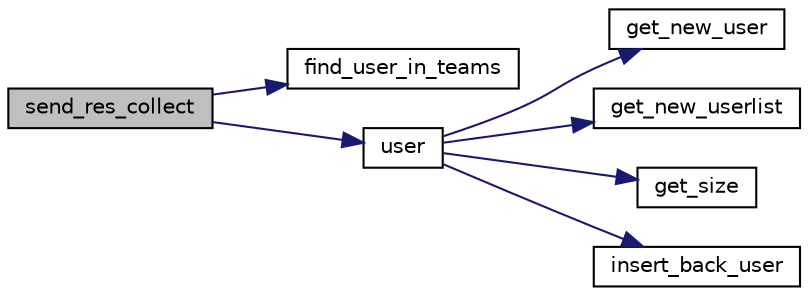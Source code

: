 digraph "send_res_collect"
{
  edge [fontname="Helvetica",fontsize="10",labelfontname="Helvetica",labelfontsize="10"];
  node [fontname="Helvetica",fontsize="10",shape=record];
  rankdir="LR";
  Node6 [label="send_res_collect",height=0.2,width=0.4,color="black", fillcolor="grey75", style="filled", fontcolor="black"];
  Node6 -> Node7 [color="midnightblue",fontsize="10",style="solid",fontname="Helvetica"];
  Node7 [label="find_user_in_teams",height=0.2,width=0.4,color="black", fillcolor="white", style="filled",URL="$find__list_8c.html#acd187da9c982bdcd9e7b547c9fe44d0e"];
  Node6 -> Node8 [color="midnightblue",fontsize="10",style="solid",fontname="Helvetica"];
  Node8 [label="user",height=0.2,width=0.4,color="black", fillcolor="white", style="filled",URL="$rfc__cmds0_8c.html#a1c883dcd73a625782b2a8fe752af3430"];
  Node8 -> Node9 [color="midnightblue",fontsize="10",style="solid",fontname="Helvetica"];
  Node9 [label="get_new_user",height=0.2,width=0.4,color="black", fillcolor="white", style="filled",URL="$user__list_8c.html#ace045c243817cc0c9885bdf3b41263c0"];
  Node8 -> Node10 [color="midnightblue",fontsize="10",style="solid",fontname="Helvetica"];
  Node10 [label="get_new_userlist",height=0.2,width=0.4,color="black", fillcolor="white", style="filled",URL="$user__list_8c.html#a1cf3d818bc2607cb0f69c043dba3c039"];
  Node8 -> Node11 [color="midnightblue",fontsize="10",style="solid",fontname="Helvetica"];
  Node11 [label="get_size",height=0.2,width=0.4,color="black", fillcolor="white", style="filled",URL="$lists__finders_8c.html#a5c9b2cd4523b5cc43326163d534225d9"];
  Node8 -> Node12 [color="midnightblue",fontsize="10",style="solid",fontname="Helvetica"];
  Node12 [label="insert_back_user",height=0.2,width=0.4,color="black", fillcolor="white", style="filled",URL="$user__list_8c.html#a2b16f778b01689e31ef5530b66d41390"];
}
